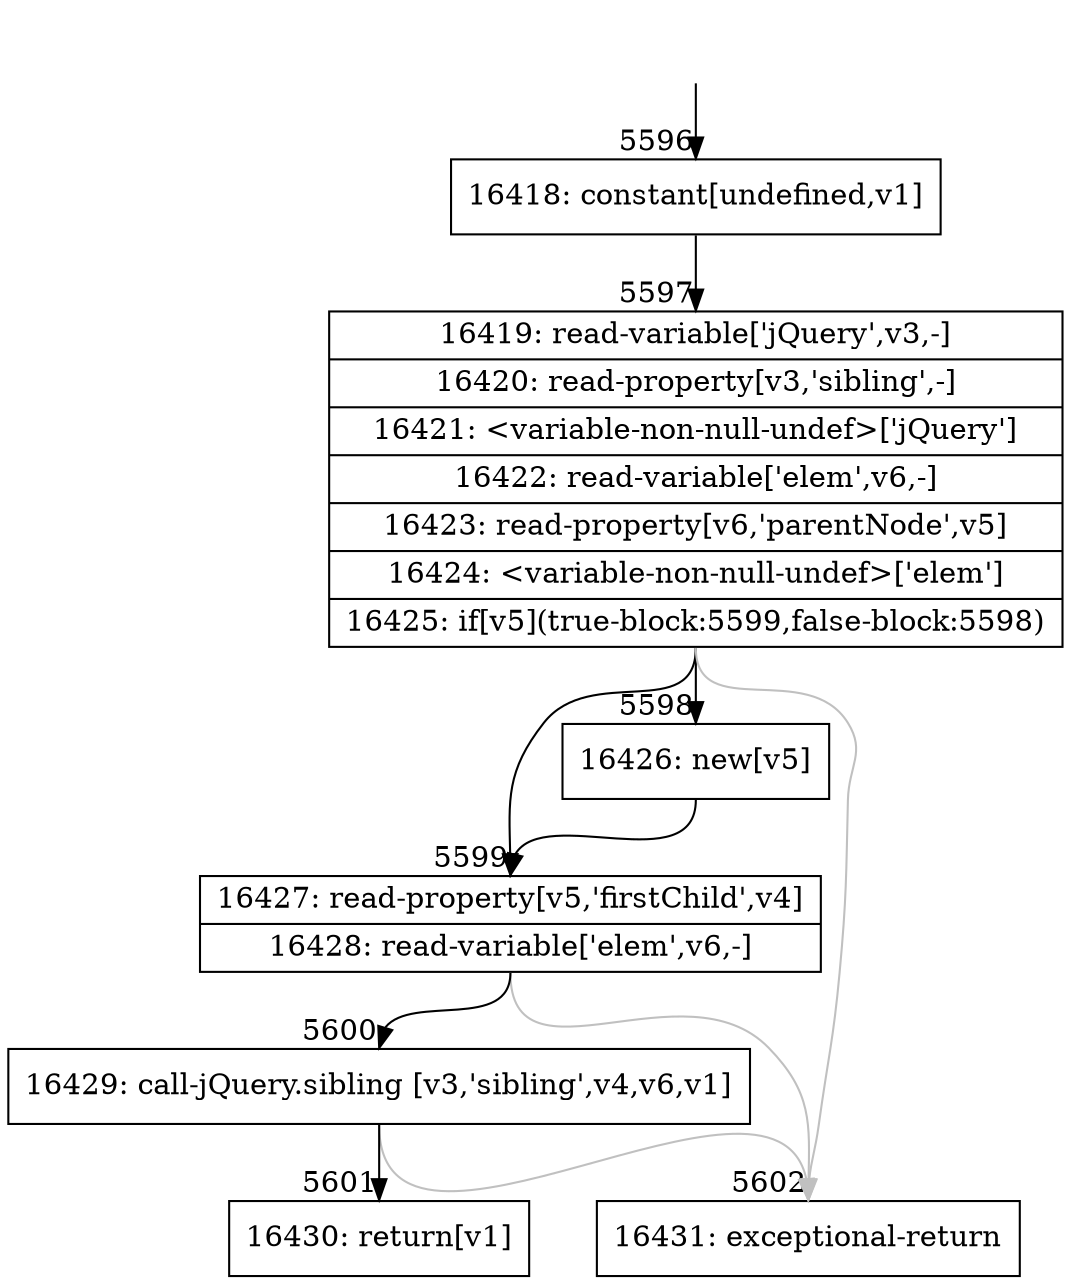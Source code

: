 digraph {
rankdir="TD"
BB_entry359[shape=none,label=""];
BB_entry359 -> BB5596 [tailport=s, headport=n, headlabel="    5596"]
BB5596 [shape=record label="{16418: constant[undefined,v1]}" ] 
BB5596 -> BB5597 [tailport=s, headport=n, headlabel="      5597"]
BB5597 [shape=record label="{16419: read-variable['jQuery',v3,-]|16420: read-property[v3,'sibling',-]|16421: \<variable-non-null-undef\>['jQuery']|16422: read-variable['elem',v6,-]|16423: read-property[v6,'parentNode',v5]|16424: \<variable-non-null-undef\>['elem']|16425: if[v5](true-block:5599,false-block:5598)}" ] 
BB5597 -> BB5599 [tailport=s, headport=n, headlabel="      5599"]
BB5597 -> BB5598 [tailport=s, headport=n, headlabel="      5598"]
BB5597 -> BB5602 [tailport=s, headport=n, color=gray, headlabel="      5602"]
BB5598 [shape=record label="{16426: new[v5]}" ] 
BB5598 -> BB5599 [tailport=s, headport=n]
BB5599 [shape=record label="{16427: read-property[v5,'firstChild',v4]|16428: read-variable['elem',v6,-]}" ] 
BB5599 -> BB5600 [tailport=s, headport=n, headlabel="      5600"]
BB5599 -> BB5602 [tailport=s, headport=n, color=gray]
BB5600 [shape=record label="{16429: call-jQuery.sibling [v3,'sibling',v4,v6,v1]}" ] 
BB5600 -> BB5601 [tailport=s, headport=n, headlabel="      5601"]
BB5600 -> BB5602 [tailport=s, headport=n, color=gray]
BB5601 [shape=record label="{16430: return[v1]}" ] 
BB5602 [shape=record label="{16431: exceptional-return}" ] 
//#$~ 5718
}
